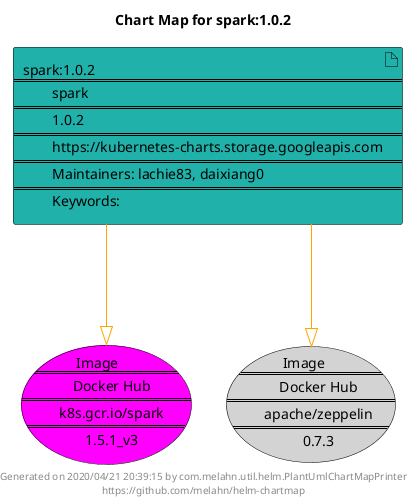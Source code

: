 @startuml
skinparam linetype ortho
skinparam backgroundColor white
skinparam usecaseBorderColor black
skinparam usecaseArrowColor LightSlateGray
skinparam artifactBorderColor black
skinparam artifactArrowColor LightSlateGray

title Chart Map for spark:1.0.2

'There is one referenced Helm Chart
artifact "spark:1.0.2\n====\n\tspark\n====\n\t1.0.2\n====\n\thttps://kubernetes-charts.storage.googleapis.com\n====\n\tMaintainers: lachie83, daixiang0\n====\n\tKeywords: " as spark_1_0_2 #LightSeaGreen

'There are 2 referenced Docker Images
usecase "Image\n====\n\tDocker Hub\n====\n\tk8s.gcr.io/spark\n====\n\t1.5.1_v3" as k8s_gcr_io_spark_1_5_1_v3 #Fuchsia
usecase "Image\n====\n\tDocker Hub\n====\n\tapache/zeppelin\n====\n\t0.7.3" as apache_zeppelin_0_7_3 #LightGrey

'Chart Dependencies
spark_1_0_2--[#orange]-|>k8s_gcr_io_spark_1_5_1_v3
spark_1_0_2--[#orange]-|>apache_zeppelin_0_7_3

center footer Generated on 2020/04/21 20:39:15 by com.melahn.util.helm.PlantUmlChartMapPrinter\nhttps://github.com/melahn/helm-chartmap
@enduml
